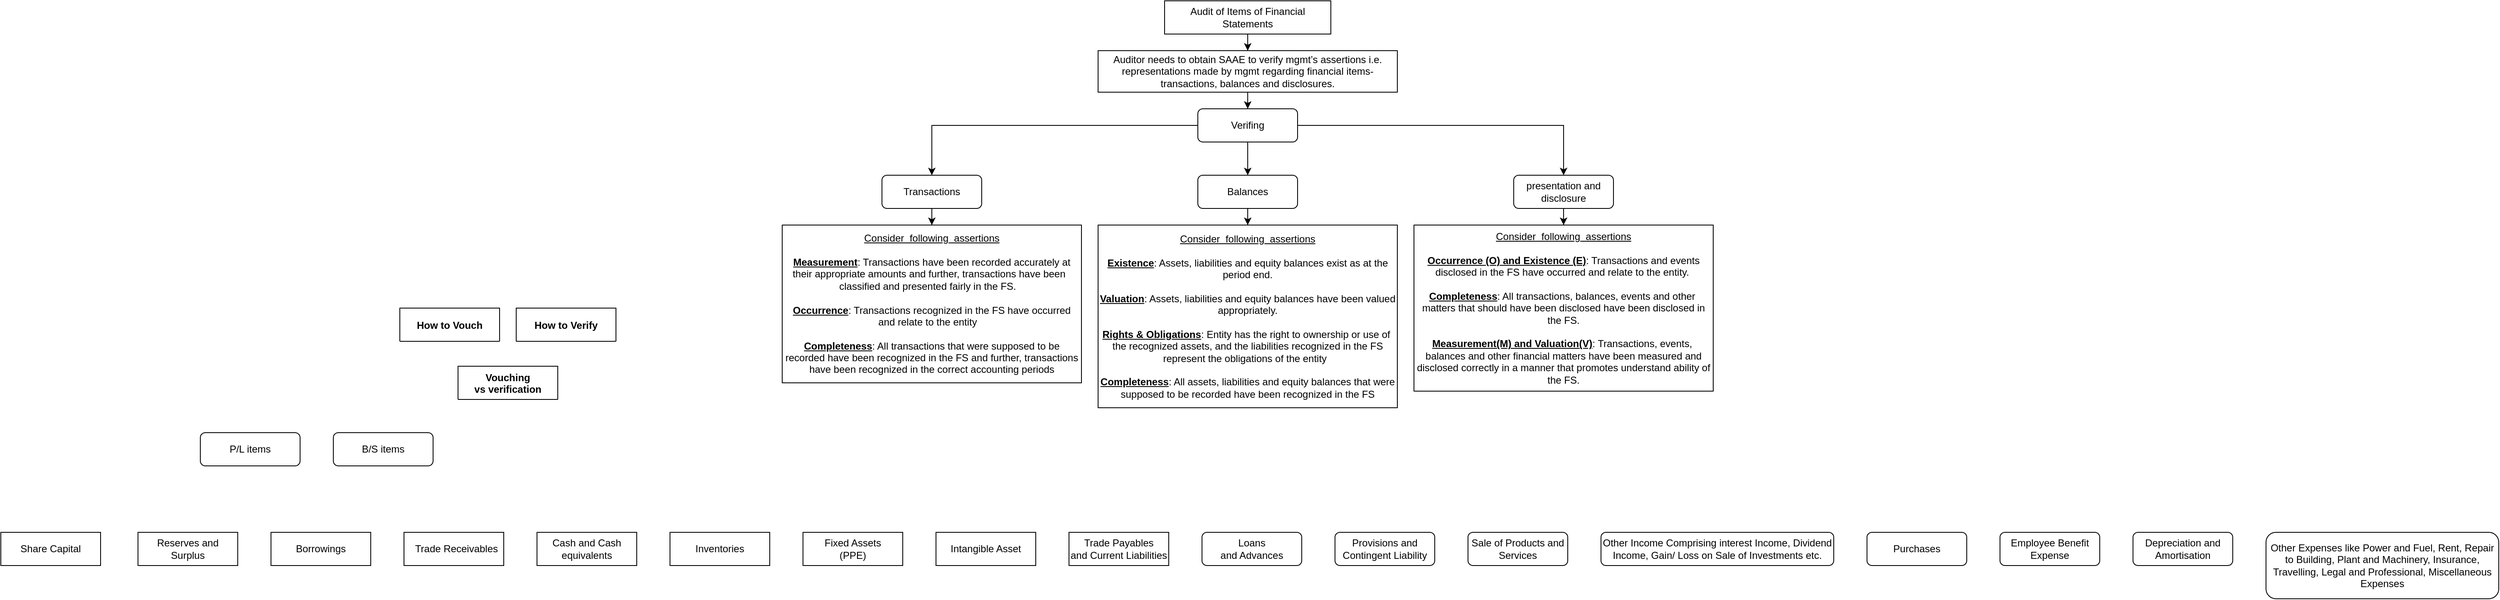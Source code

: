 <mxfile version="15.2.7" type="github">
  <diagram id="Dq3Bf0Ob6L3IU1oHNY2R" name="Page-1">
    <mxGraphModel dx="4218" dy="1254" grid="1" gridSize="10" guides="1" tooltips="1" connect="1" arrows="1" fold="1" page="1" pageScale="1" pageWidth="850" pageHeight="1100" math="0" shadow="0">
      <root>
        <mxCell id="0" />
        <mxCell id="1" parent="0" />
        <mxCell id="JVfyQsDlpFgOe32HRUAi-1" style="edgeStyle=orthogonalEdgeStyle;rounded=0;orthogonalLoop=1;jettySize=auto;html=1;" parent="1" source="JVfyQsDlpFgOe32HRUAi-2" target="JVfyQsDlpFgOe32HRUAi-4" edge="1">
          <mxGeometry relative="1" as="geometry" />
        </mxCell>
        <mxCell id="JVfyQsDlpFgOe32HRUAi-2" value="Audit of Items of Financial Statements" style="rounded=0;whiteSpace=wrap;html=1;" parent="1" vertex="1">
          <mxGeometry x="320" width="200" height="40" as="geometry" />
        </mxCell>
        <mxCell id="JVfyQsDlpFgOe32HRUAi-3" style="edgeStyle=orthogonalEdgeStyle;rounded=0;orthogonalLoop=1;jettySize=auto;html=1;" parent="1" source="JVfyQsDlpFgOe32HRUAi-4" target="JVfyQsDlpFgOe32HRUAi-11" edge="1">
          <mxGeometry relative="1" as="geometry" />
        </mxCell>
        <mxCell id="JVfyQsDlpFgOe32HRUAi-4" value="Auditor needs to obtain SAAE to verify mgmt’s assertions i.e. representations made by mgmt regarding financial items- transactions, balances and disclosures. " style="rounded=0;whiteSpace=wrap;html=1;" parent="1" vertex="1">
          <mxGeometry x="240" y="60" width="360" height="50" as="geometry" />
        </mxCell>
        <mxCell id="JVfyQsDlpFgOe32HRUAi-5" style="edgeStyle=orthogonalEdgeStyle;rounded=0;orthogonalLoop=1;jettySize=auto;html=1;" parent="1" source="JVfyQsDlpFgOe32HRUAi-6" target="JVfyQsDlpFgOe32HRUAi-7" edge="1">
          <mxGeometry relative="1" as="geometry" />
        </mxCell>
        <mxCell id="JVfyQsDlpFgOe32HRUAi-6" value="Transactions" style="rounded=1;whiteSpace=wrap;html=1;" parent="1" vertex="1">
          <mxGeometry x="-20" y="210" width="120" height="40" as="geometry" />
        </mxCell>
        <mxCell id="JVfyQsDlpFgOe32HRUAi-7" value="&lt;div&gt;&lt;u&gt;Consider&amp;nbsp; following&amp;nbsp; assertions&lt;/u&gt;&lt;br&gt;&lt;/div&gt;&lt;div&gt;&lt;br&gt;&lt;/div&gt;&lt;div&gt;&lt;u&gt;&lt;b&gt;Measurement&lt;/b&gt;&lt;/u&gt;: Transactions have been recorded accurately at their appropriate amounts and further, transactions have been&amp;nbsp;&amp;nbsp; classified and presented fairly in the FS. &amp;nbsp;&amp;nbsp; &lt;br&gt;&lt;/div&gt;&lt;div&gt;&lt;br&gt;&lt;/div&gt;&lt;div&gt;&lt;u&gt;&lt;b&gt;Occurrence&lt;/b&gt;&lt;/u&gt;: Transactions recognized in the FS have occurred &lt;br&gt;&lt;/div&gt;&lt;div&gt;and relate to the entity &amp;nbsp;&amp;nbsp; &lt;br&gt;&lt;/div&gt;&lt;div&gt;&lt;br&gt;&lt;/div&gt;&lt;div&gt;&lt;u&gt;&lt;b&gt;Completeness&lt;/b&gt;&lt;/u&gt;: All transactions that were supposed to be &lt;br&gt;&lt;/div&gt;&lt;div&gt;recorded have been recognized in the FS and further, transactions have been recognized in the correct accounting periods&lt;/div&gt;" style="rounded=0;whiteSpace=wrap;html=1;" parent="1" vertex="1">
          <mxGeometry x="-140" y="270" width="360" height="190" as="geometry" />
        </mxCell>
        <mxCell id="JVfyQsDlpFgOe32HRUAi-8" style="edgeStyle=orthogonalEdgeStyle;rounded=0;orthogonalLoop=1;jettySize=auto;html=1;" parent="1" source="JVfyQsDlpFgOe32HRUAi-11" target="JVfyQsDlpFgOe32HRUAi-15" edge="1">
          <mxGeometry relative="1" as="geometry" />
        </mxCell>
        <mxCell id="JVfyQsDlpFgOe32HRUAi-9" style="edgeStyle=orthogonalEdgeStyle;rounded=0;orthogonalLoop=1;jettySize=auto;html=1;" parent="1" source="JVfyQsDlpFgOe32HRUAi-11" target="JVfyQsDlpFgOe32HRUAi-13" edge="1">
          <mxGeometry relative="1" as="geometry" />
        </mxCell>
        <mxCell id="JVfyQsDlpFgOe32HRUAi-10" style="edgeStyle=orthogonalEdgeStyle;rounded=0;orthogonalLoop=1;jettySize=auto;html=1;" parent="1" source="JVfyQsDlpFgOe32HRUAi-11" target="JVfyQsDlpFgOe32HRUAi-6" edge="1">
          <mxGeometry relative="1" as="geometry" />
        </mxCell>
        <mxCell id="JVfyQsDlpFgOe32HRUAi-11" value="Verifing" style="rounded=1;whiteSpace=wrap;html=1;" parent="1" vertex="1">
          <mxGeometry x="360" y="130" width="120" height="40" as="geometry" />
        </mxCell>
        <mxCell id="JVfyQsDlpFgOe32HRUAi-12" style="edgeStyle=orthogonalEdgeStyle;rounded=0;orthogonalLoop=1;jettySize=auto;html=1;" parent="1" source="JVfyQsDlpFgOe32HRUAi-13" target="JVfyQsDlpFgOe32HRUAi-17" edge="1">
          <mxGeometry relative="1" as="geometry" />
        </mxCell>
        <mxCell id="JVfyQsDlpFgOe32HRUAi-13" value="presentation and disclosure" style="rounded=1;whiteSpace=wrap;html=1;" parent="1" vertex="1">
          <mxGeometry x="740" y="210" width="120" height="40" as="geometry" />
        </mxCell>
        <mxCell id="JVfyQsDlpFgOe32HRUAi-14" style="edgeStyle=orthogonalEdgeStyle;rounded=0;orthogonalLoop=1;jettySize=auto;html=1;" parent="1" source="JVfyQsDlpFgOe32HRUAi-15" target="JVfyQsDlpFgOe32HRUAi-16" edge="1">
          <mxGeometry relative="1" as="geometry" />
        </mxCell>
        <mxCell id="JVfyQsDlpFgOe32HRUAi-15" value="Balances" style="rounded=1;whiteSpace=wrap;html=1;" parent="1" vertex="1">
          <mxGeometry x="360" y="210" width="120" height="40" as="geometry" />
        </mxCell>
        <mxCell id="JVfyQsDlpFgOe32HRUAi-16" value="&lt;div&gt;&lt;u&gt;Consider&amp;nbsp; following&amp;nbsp; assertions&lt;/u&gt;&lt;br&gt;&lt;/div&gt;&lt;div&gt;&lt;br&gt;&lt;/div&gt;&lt;div&gt;&lt;u&gt;&lt;b&gt;Existence&lt;/b&gt;&lt;/u&gt;: Assets, liabilities and equity balances exist as at the period end.&lt;br&gt;&lt;/div&gt;&lt;div&gt;&lt;br&gt;&lt;/div&gt;&lt;div&gt;&lt;u&gt;&lt;b&gt;Valuation&lt;/b&gt;&lt;/u&gt;: Assets, liabilities and equity balances have been valued appropriately.&lt;br&gt;&lt;/div&gt;&lt;div&gt;&lt;br&gt;&lt;/div&gt;&lt;div&gt;&lt;u&gt;&lt;b&gt;Rights &amp;amp; Obligations&lt;/b&gt;&lt;/u&gt;: Entity has the right to ownership or use of&amp;nbsp; the recognized assets, and the liabilities recognized in the FS represent the obligations of the entity&amp;nbsp;&amp;nbsp; &lt;br&gt;&lt;/div&gt;&lt;div&gt;&lt;br&gt;&lt;/div&gt;&lt;div&gt;&lt;u&gt;&lt;b&gt;Completeness&lt;/b&gt;&lt;/u&gt;: All assets, liabilities and equity balances that were supposed to be recorded have been recognized in the FS&lt;br&gt;&lt;/div&gt;" style="rounded=0;whiteSpace=wrap;html=1;" parent="1" vertex="1">
          <mxGeometry x="240" y="270" width="360" height="220" as="geometry" />
        </mxCell>
        <mxCell id="JVfyQsDlpFgOe32HRUAi-17" value="&lt;div&gt;&lt;u&gt;Consider&amp;nbsp; following&amp;nbsp; assertions&lt;/u&gt;&lt;br&gt;&lt;/div&gt;&lt;div&gt;&lt;br&gt;&lt;/div&gt;&lt;div&gt;&lt;u&gt;&lt;b&gt;Occurrence (O) and Existence (E)&lt;/b&gt;&lt;/u&gt;: Transactions and events disclosed in the FS have occurred and relate to the entity.&amp;nbsp; &lt;br&gt;&lt;/div&gt;&lt;div&gt;&lt;br&gt;&lt;/div&gt;&lt;div&gt;&lt;u&gt;&lt;b&gt;Completeness&lt;/b&gt;&lt;/u&gt;: All transactions, balances, events and other&amp;nbsp; matters that should have been disclosed have been disclosed in the FS.&lt;br&gt;&lt;/div&gt;&lt;div&gt;&lt;br&gt;&lt;/div&gt;&lt;div&gt;&lt;u&gt;&lt;b&gt;Measurement(M) and Valuation(V)&lt;/b&gt;&lt;/u&gt;: Transactions, events,&amp;nbsp; balances and other financial matters have been measured and disclosed correctly in a manner that promotes understand ability of the FS.&lt;br&gt;&lt;/div&gt;" style="rounded=0;whiteSpace=wrap;html=1;" parent="1" vertex="1">
          <mxGeometry x="620" y="270" width="360" height="200" as="geometry" />
        </mxCell>
        <mxCell id="HmFCgczZDOIW98-LxWr3-2" style="edgeStyle=orthogonalEdgeStyle;rounded=0;orthogonalLoop=1;jettySize=auto;html=1;" parent="1" source="JVfyQsDlpFgOe32HRUAi-18" target="HmFCgczZDOIW98-LxWr3-1" edge="1" visible="0">
          <mxGeometry relative="1" as="geometry" />
        </mxCell>
        <mxCell id="JVfyQsDlpFgOe32HRUAi-18" value="Share Capital" style="whiteSpace=wrap;html=1;align=center;treeFolding=1;treeMoving=1;newEdgeStyle={&quot;edgeStyle&quot;:&quot;elbowEdgeStyle&quot;,&quot;startArrow&quot;:&quot;none&quot;,&quot;endArrow&quot;:&quot;none&quot;};fillColor=#ffffff;fontFamily=Helvetica;fontSize=12;fontColor=#000000;strokeColor=#000000;" parent="1" vertex="1" collapsed="1">
          <mxGeometry x="-1080" y="640" width="120" height="40" as="geometry" />
        </mxCell>
        <mxCell id="HmFCgczZDOIW98-LxWr3-4" style="edgeStyle=orthogonalEdgeStyle;rounded=0;orthogonalLoop=1;jettySize=auto;html=1;" parent="1" source="JVfyQsDlpFgOe32HRUAi-19" target="HmFCgczZDOIW98-LxWr3-3" edge="1" visible="0">
          <mxGeometry relative="1" as="geometry" />
        </mxCell>
        <mxCell id="JVfyQsDlpFgOe32HRUAi-19" value="&lt;div&gt;Reserves and &lt;br&gt;&lt;/div&gt;&lt;div&gt;Surplus &lt;/div&gt;" style="whiteSpace=wrap;html=1;align=center;treeFolding=1;treeMoving=1;newEdgeStyle={&quot;edgeStyle&quot;:&quot;elbowEdgeStyle&quot;,&quot;startArrow&quot;:&quot;none&quot;,&quot;endArrow&quot;:&quot;none&quot;};fillColor=#ffffff;fontFamily=Helvetica;fontSize=12;fontColor=#000000;strokeColor=#000000;" parent="1" vertex="1" collapsed="1">
          <mxGeometry x="-915" y="640" width="120" height="40" as="geometry" />
        </mxCell>
        <mxCell id="HmFCgczZDOIW98-LxWr3-6" style="edgeStyle=orthogonalEdgeStyle;rounded=0;orthogonalLoop=1;jettySize=auto;html=1;" parent="1" source="JVfyQsDlpFgOe32HRUAi-20" target="HmFCgczZDOIW98-LxWr3-5" edge="1" visible="0">
          <mxGeometry relative="1" as="geometry" />
        </mxCell>
        <mxCell id="JVfyQsDlpFgOe32HRUAi-20" value="Borrowings" style="whiteSpace=wrap;html=1;align=center;treeFolding=1;treeMoving=1;newEdgeStyle={&quot;edgeStyle&quot;:&quot;elbowEdgeStyle&quot;,&quot;startArrow&quot;:&quot;none&quot;,&quot;endArrow&quot;:&quot;none&quot;};fillColor=#ffffff;fontFamily=Helvetica;fontSize=12;fontColor=#000000;strokeColor=#000000;" parent="1" vertex="1" collapsed="1">
          <mxGeometry x="-755" y="640" width="120" height="40" as="geometry" />
        </mxCell>
        <mxCell id="UfjtboCrBmcmnvGXadqM-1" style="edgeStyle=orthogonalEdgeStyle;rounded=0;orthogonalLoop=1;jettySize=auto;html=1;" edge="1" parent="1" source="JVfyQsDlpFgOe32HRUAi-21" target="HmFCgczZDOIW98-LxWr3-7" visible="0">
          <mxGeometry relative="1" as="geometry" />
        </mxCell>
        <mxCell id="JVfyQsDlpFgOe32HRUAi-21" value="&amp;nbsp; Trade Receivables" style="whiteSpace=wrap;html=1;align=center;treeFolding=1;treeMoving=1;newEdgeStyle={&quot;edgeStyle&quot;:&quot;elbowEdgeStyle&quot;,&quot;startArrow&quot;:&quot;none&quot;,&quot;endArrow&quot;:&quot;none&quot;};fillColor=#ffffff;fontFamily=Helvetica;fontSize=12;fontColor=#000000;strokeColor=#000000;" parent="1" vertex="1" collapsed="1">
          <mxGeometry x="-595" y="640" width="120" height="40" as="geometry" />
        </mxCell>
        <mxCell id="UfjtboCrBmcmnvGXadqM-3" style="edgeStyle=orthogonalEdgeStyle;rounded=0;orthogonalLoop=1;jettySize=auto;html=1;" edge="1" parent="1" source="JVfyQsDlpFgOe32HRUAi-22" target="UfjtboCrBmcmnvGXadqM-2" visible="0">
          <mxGeometry relative="1" as="geometry" />
        </mxCell>
        <mxCell id="JVfyQsDlpFgOe32HRUAi-22" value="Cash and Cash equivalents" style="whiteSpace=wrap;html=1;align=center;treeFolding=1;treeMoving=1;newEdgeStyle={&quot;edgeStyle&quot;:&quot;elbowEdgeStyle&quot;,&quot;startArrow&quot;:&quot;none&quot;,&quot;endArrow&quot;:&quot;none&quot;};fillColor=#ffffff;fontFamily=Helvetica;fontSize=12;fontColor=#000000;strokeColor=#000000;" parent="1" vertex="1" collapsed="1">
          <mxGeometry x="-435" y="640" width="120" height="40" as="geometry" />
        </mxCell>
        <mxCell id="UfjtboCrBmcmnvGXadqM-5" style="edgeStyle=orthogonalEdgeStyle;rounded=0;orthogonalLoop=1;jettySize=auto;html=1;" edge="1" parent="1" source="JVfyQsDlpFgOe32HRUAi-23" target="UfjtboCrBmcmnvGXadqM-4" visible="0">
          <mxGeometry relative="1" as="geometry" />
        </mxCell>
        <mxCell id="JVfyQsDlpFgOe32HRUAi-23" value="Inventories" style="whiteSpace=wrap;html=1;align=center;treeFolding=1;treeMoving=1;newEdgeStyle={&quot;edgeStyle&quot;:&quot;elbowEdgeStyle&quot;,&quot;startArrow&quot;:&quot;none&quot;,&quot;endArrow&quot;:&quot;none&quot;};fillColor=#ffffff;fontFamily=Helvetica;fontSize=12;fontColor=#000000;strokeColor=#000000;" parent="1" vertex="1" collapsed="1">
          <mxGeometry x="-275" y="640" width="120" height="40" as="geometry" />
        </mxCell>
        <mxCell id="UfjtboCrBmcmnvGXadqM-7" style="edgeStyle=orthogonalEdgeStyle;rounded=0;orthogonalLoop=1;jettySize=auto;html=1;" edge="1" parent="1" source="JVfyQsDlpFgOe32HRUAi-24" target="UfjtboCrBmcmnvGXadqM-6" visible="0">
          <mxGeometry relative="1" as="geometry" />
        </mxCell>
        <mxCell id="JVfyQsDlpFgOe32HRUAi-24" value="&lt;div&gt;Fixed Assets &lt;br&gt;&lt;/div&gt;&lt;div&gt;(PPE) &lt;/div&gt;" style="whiteSpace=wrap;html=1;align=center;treeFolding=1;treeMoving=1;newEdgeStyle={&quot;edgeStyle&quot;:&quot;elbowEdgeStyle&quot;,&quot;startArrow&quot;:&quot;none&quot;,&quot;endArrow&quot;:&quot;none&quot;};fillColor=#ffffff;fontFamily=Helvetica;fontSize=12;fontColor=#000000;strokeColor=#000000;" parent="1" vertex="1" collapsed="1">
          <mxGeometry x="-115" y="640" width="120" height="40" as="geometry" />
        </mxCell>
        <mxCell id="UfjtboCrBmcmnvGXadqM-9" style="edgeStyle=orthogonalEdgeStyle;rounded=0;orthogonalLoop=1;jettySize=auto;html=1;" edge="1" parent="1" source="JVfyQsDlpFgOe32HRUAi-25" target="UfjtboCrBmcmnvGXadqM-8" visible="0">
          <mxGeometry relative="1" as="geometry" />
        </mxCell>
        <mxCell id="JVfyQsDlpFgOe32HRUAi-25" value="Intangible Asset" style="whiteSpace=wrap;html=1;align=center;treeFolding=1;treeMoving=1;newEdgeStyle={&quot;edgeStyle&quot;:&quot;elbowEdgeStyle&quot;,&quot;startArrow&quot;:&quot;none&quot;,&quot;endArrow&quot;:&quot;none&quot;};fillColor=#ffffff;fontFamily=Helvetica;fontSize=12;fontColor=#000000;strokeColor=#000000;" parent="1" vertex="1" collapsed="1">
          <mxGeometry x="45" y="640" width="120" height="40" as="geometry" />
        </mxCell>
        <mxCell id="UfjtboCrBmcmnvGXadqM-11" style="edgeStyle=orthogonalEdgeStyle;rounded=0;orthogonalLoop=1;jettySize=auto;html=1;entryX=0.5;entryY=0;entryDx=0;entryDy=0;" edge="1" parent="1" source="JVfyQsDlpFgOe32HRUAi-26" target="UfjtboCrBmcmnvGXadqM-10" visible="0">
          <mxGeometry relative="1" as="geometry" />
        </mxCell>
        <mxCell id="JVfyQsDlpFgOe32HRUAi-26" value="&lt;div&gt;Trade Payables &lt;br&gt;&lt;/div&gt;&lt;div&gt;and Current Liabilities&lt;/div&gt;" style="whiteSpace=wrap;html=1;align=center;treeFolding=1;treeMoving=1;newEdgeStyle={&quot;edgeStyle&quot;:&quot;elbowEdgeStyle&quot;,&quot;startArrow&quot;:&quot;none&quot;,&quot;endArrow&quot;:&quot;none&quot;};fillColor=#ffffff;fontFamily=Helvetica;fontSize=12;fontColor=#000000;strokeColor=#000000;" parent="1" vertex="1" collapsed="1">
          <mxGeometry x="205" y="640" width="120" height="40" as="geometry" />
        </mxCell>
        <mxCell id="JVfyQsDlpFgOe32HRUAi-27" value="&lt;div&gt;Loans &lt;br&gt;&lt;/div&gt;&lt;div&gt;and Advances&lt;/div&gt;" style="rounded=1;whiteSpace=wrap;html=1;" parent="1" vertex="1">
          <mxGeometry x="365" y="640" width="120" height="40" as="geometry" />
        </mxCell>
        <mxCell id="JVfyQsDlpFgOe32HRUAi-28" value="Provisions and Contingent Liability" style="rounded=1;whiteSpace=wrap;html=1;" parent="1" vertex="1">
          <mxGeometry x="525" y="640" width="120" height="40" as="geometry" />
        </mxCell>
        <mxCell id="JVfyQsDlpFgOe32HRUAi-29" value="Sale of Products and Services " style="rounded=1;whiteSpace=wrap;html=1;" parent="1" vertex="1">
          <mxGeometry x="685" y="640" width="120" height="40" as="geometry" />
        </mxCell>
        <mxCell id="JVfyQsDlpFgOe32HRUAi-30" value="Other Income Comprising interest Income, Dividend Income, Gain/ Loss on Sale of Investments etc. " style="rounded=1;whiteSpace=wrap;html=1;" parent="1" vertex="1">
          <mxGeometry x="845" y="640" width="280" height="40" as="geometry" />
        </mxCell>
        <mxCell id="JVfyQsDlpFgOe32HRUAi-31" value="Purchases" style="rounded=1;whiteSpace=wrap;html=1;" parent="1" vertex="1">
          <mxGeometry x="1165" y="640" width="120" height="40" as="geometry" />
        </mxCell>
        <mxCell id="JVfyQsDlpFgOe32HRUAi-32" value="Employee Benefit Expense " style="rounded=1;whiteSpace=wrap;html=1;" parent="1" vertex="1">
          <mxGeometry x="1325" y="640" width="120" height="40" as="geometry" />
        </mxCell>
        <mxCell id="JVfyQsDlpFgOe32HRUAi-33" value="Depreciation and Amortisation" style="rounded=1;whiteSpace=wrap;html=1;" parent="1" vertex="1">
          <mxGeometry x="1485" y="640" width="120" height="40" as="geometry" />
        </mxCell>
        <mxCell id="JVfyQsDlpFgOe32HRUAi-34" value="Other Expenses like Power and Fuel, Rent, Repair to Building, Plant and Machinery, Insurance, Travelling, Legal and Professional, Miscellaneous Expenses" style="rounded=1;whiteSpace=wrap;html=1;" parent="1" vertex="1">
          <mxGeometry x="1645" y="640" width="280" height="80" as="geometry" />
        </mxCell>
        <mxCell id="66pDrFZKpN6Ti9aJz2PV-1" value="Vouching &#xa;vs verification" style="swimlane;startSize=40;" parent="1" vertex="1" collapsed="1">
          <mxGeometry x="-530" y="440" width="120" height="40" as="geometry">
            <mxRectangle x="360" y="560" width="360" height="320" as="alternateBounds" />
          </mxGeometry>
        </mxCell>
        <mxCell id="66pDrFZKpN6Ti9aJz2PV-3" value="" style="shape=table;startSize=0;container=1;collapsible=0;childLayout=tableLayout;" parent="66pDrFZKpN6Ti9aJz2PV-1" vertex="1">
          <mxGeometry y="40" width="360" height="310" as="geometry" />
        </mxCell>
        <mxCell id="66pDrFZKpN6Ti9aJz2PV-4" value="" style="shape=partialRectangle;collapsible=0;dropTarget=0;pointerEvents=0;fillColor=none;top=0;left=0;bottom=0;right=0;points=[[0,0.5],[1,0.5]];portConstraint=eastwest;" parent="66pDrFZKpN6Ti9aJz2PV-3" vertex="1">
          <mxGeometry width="360" height="40" as="geometry" />
        </mxCell>
        <mxCell id="66pDrFZKpN6Ti9aJz2PV-5" value="&lt;u&gt;&lt;b&gt;Vouching&lt;/b&gt;&lt;/u&gt;" style="shape=partialRectangle;html=1;whiteSpace=wrap;connectable=0;overflow=hidden;fillColor=none;top=0;left=0;bottom=0;right=0;pointerEvents=1;" parent="66pDrFZKpN6Ti9aJz2PV-4" vertex="1">
          <mxGeometry width="180" height="40" as="geometry" />
        </mxCell>
        <mxCell id="66pDrFZKpN6Ti9aJz2PV-6" value="&lt;u&gt;&lt;b&gt;Verification&lt;/b&gt;&lt;/u&gt;" style="shape=partialRectangle;html=1;whiteSpace=wrap;connectable=0;overflow=hidden;fillColor=none;top=0;left=0;bottom=0;right=0;pointerEvents=1;" parent="66pDrFZKpN6Ti9aJz2PV-4" vertex="1">
          <mxGeometry x="180" width="180" height="40" as="geometry" />
        </mxCell>
        <mxCell id="66pDrFZKpN6Ti9aJz2PV-7" value="" style="shape=partialRectangle;collapsible=0;dropTarget=0;pointerEvents=0;fillColor=none;top=0;left=0;bottom=0;right=0;points=[[0,0.5],[1,0.5]];portConstraint=eastwest;" parent="66pDrFZKpN6Ti9aJz2PV-3" vertex="1">
          <mxGeometry y="40" width="360" height="40" as="geometry" />
        </mxCell>
        <mxCell id="66pDrFZKpN6Ti9aJz2PV-8" value="Vouching is an examination of transactions" style="shape=partialRectangle;html=1;whiteSpace=wrap;connectable=0;overflow=hidden;fillColor=none;top=0;left=0;bottom=0;right=0;pointerEvents=1;" parent="66pDrFZKpN6Ti9aJz2PV-7" vertex="1">
          <mxGeometry width="180" height="40" as="geometry" />
        </mxCell>
        <mxCell id="66pDrFZKpN6Ti9aJz2PV-9" value="Verification is examination of balances" style="shape=partialRectangle;html=1;whiteSpace=wrap;connectable=0;overflow=hidden;fillColor=none;top=0;left=0;bottom=0;right=0;pointerEvents=1;" parent="66pDrFZKpN6Ti9aJz2PV-7" vertex="1">
          <mxGeometry x="180" width="180" height="40" as="geometry" />
        </mxCell>
        <mxCell id="66pDrFZKpN6Ti9aJz2PV-10" value="" style="shape=partialRectangle;collapsible=0;dropTarget=0;pointerEvents=0;fillColor=none;top=0;left=0;bottom=0;right=0;points=[[0,0.5],[1,0.5]];portConstraint=eastwest;" parent="66pDrFZKpN6Ti9aJz2PV-3" vertex="1">
          <mxGeometry y="80" width="360" height="40" as="geometry" />
        </mxCell>
        <mxCell id="66pDrFZKpN6Ti9aJz2PV-11" value="it means checking p/l items i.e income and expenses" style="shape=partialRectangle;html=1;whiteSpace=wrap;connectable=0;overflow=hidden;fillColor=none;top=0;left=0;bottom=0;right=0;pointerEvents=1;" parent="66pDrFZKpN6Ti9aJz2PV-10" vertex="1">
          <mxGeometry width="180" height="40" as="geometry" />
        </mxCell>
        <mxCell id="66pDrFZKpN6Ti9aJz2PV-12" value="means checking b/s items i.e assets and liablities" style="shape=partialRectangle;html=1;whiteSpace=wrap;connectable=0;overflow=hidden;fillColor=none;top=0;left=0;bottom=0;right=0;pointerEvents=1;" parent="66pDrFZKpN6Ti9aJz2PV-10" vertex="1">
          <mxGeometry x="180" width="180" height="40" as="geometry" />
        </mxCell>
        <mxCell id="66pDrFZKpN6Ti9aJz2PV-13" value="" style="shape=partialRectangle;collapsible=0;dropTarget=0;pointerEvents=0;fillColor=none;top=0;left=0;bottom=0;right=0;points=[[0,0.5],[1,0.5]];portConstraint=eastwest;" parent="66pDrFZKpN6Ti9aJz2PV-3" vertex="1">
          <mxGeometry y="120" width="360" height="40" as="geometry" />
        </mxCell>
        <mxCell id="66pDrFZKpN6Ti9aJz2PV-14" value="conducted normally throughout the year" style="shape=partialRectangle;html=1;whiteSpace=wrap;connectable=0;overflow=hidden;fillColor=none;top=0;left=0;bottom=0;right=0;pointerEvents=1;" parent="66pDrFZKpN6Ti9aJz2PV-13" vertex="1">
          <mxGeometry width="180" height="40" as="geometry" />
        </mxCell>
        <mxCell id="66pDrFZKpN6Ti9aJz2PV-15" value="conducted at the end of the year" style="shape=partialRectangle;html=1;whiteSpace=wrap;connectable=0;overflow=hidden;fillColor=none;top=0;left=0;bottom=0;right=0;pointerEvents=1;" parent="66pDrFZKpN6Ti9aJz2PV-13" vertex="1">
          <mxGeometry x="180" width="180" height="40" as="geometry" />
        </mxCell>
        <mxCell id="66pDrFZKpN6Ti9aJz2PV-16" value="" style="shape=partialRectangle;collapsible=0;dropTarget=0;pointerEvents=0;fillColor=none;top=0;left=0;bottom=0;right=0;points=[[0,0.5],[1,0.5]];portConstraint=eastwest;" parent="66pDrFZKpN6Ti9aJz2PV-3" vertex="1">
          <mxGeometry y="160" width="360" height="70" as="geometry" />
        </mxCell>
        <mxCell id="66pDrFZKpN6Ti9aJz2PV-17" value="checking documentary evidence is enough" style="shape=partialRectangle;html=1;whiteSpace=wrap;connectable=0;overflow=hidden;fillColor=none;top=0;left=0;bottom=0;right=0;pointerEvents=1;" parent="66pDrFZKpN6Ti9aJz2PV-16" vertex="1">
          <mxGeometry width="180" height="70" as="geometry" />
        </mxCell>
        <mxCell id="66pDrFZKpN6Ti9aJz2PV-18" value="checking documentary evidence is not enough, physical verification is also required whenever practical / possible" style="shape=partialRectangle;html=1;whiteSpace=wrap;connectable=0;overflow=hidden;fillColor=none;top=0;left=0;bottom=0;right=0;pointerEvents=1;" parent="66pDrFZKpN6Ti9aJz2PV-16" vertex="1">
          <mxGeometry x="180" width="180" height="70" as="geometry" />
        </mxCell>
        <mxCell id="66pDrFZKpN6Ti9aJz2PV-19" value="" style="shape=partialRectangle;collapsible=0;dropTarget=0;pointerEvents=0;fillColor=none;top=0;left=0;bottom=0;right=0;points=[[0,0.5],[1,0.5]];portConstraint=eastwest;" parent="66pDrFZKpN6Ti9aJz2PV-3" vertex="1">
          <mxGeometry y="230" width="360" height="40" as="geometry" />
        </mxCell>
        <mxCell id="66pDrFZKpN6Ti9aJz2PV-20" value="normally conducted by junior staff" style="shape=partialRectangle;html=1;whiteSpace=wrap;connectable=0;overflow=hidden;fillColor=none;top=0;left=0;bottom=0;right=0;pointerEvents=1;" parent="66pDrFZKpN6Ti9aJz2PV-19" vertex="1">
          <mxGeometry width="180" height="40" as="geometry" />
        </mxCell>
        <mxCell id="66pDrFZKpN6Ti9aJz2PV-21" value="normally conducted by senior staff / auditor himself" style="shape=partialRectangle;html=1;whiteSpace=wrap;connectable=0;overflow=hidden;fillColor=none;top=0;left=0;bottom=0;right=0;pointerEvents=1;" parent="66pDrFZKpN6Ti9aJz2PV-19" vertex="1">
          <mxGeometry x="180" width="180" height="40" as="geometry" />
        </mxCell>
        <mxCell id="66pDrFZKpN6Ti9aJz2PV-22" value="" style="shape=partialRectangle;collapsible=0;dropTarget=0;pointerEvents=0;fillColor=none;top=0;left=0;bottom=0;right=0;points=[[0,0.5],[1,0.5]];portConstraint=eastwest;" parent="66pDrFZKpN6Ti9aJz2PV-3" vertex="1">
          <mxGeometry y="270" width="360" height="40" as="geometry" />
        </mxCell>
        <mxCell id="66pDrFZKpN6Ti9aJz2PV-23" value="does not include valuation" style="shape=partialRectangle;html=1;whiteSpace=wrap;connectable=0;overflow=hidden;fillColor=none;top=0;left=0;bottom=0;right=0;pointerEvents=1;" parent="66pDrFZKpN6Ti9aJz2PV-22" vertex="1">
          <mxGeometry width="180" height="40" as="geometry" />
        </mxCell>
        <mxCell id="66pDrFZKpN6Ti9aJz2PV-24" value="includes valuation" style="shape=partialRectangle;html=1;whiteSpace=wrap;connectable=0;overflow=hidden;fillColor=none;top=0;left=0;bottom=0;right=0;pointerEvents=1;" parent="66pDrFZKpN6Ti9aJz2PV-22" vertex="1">
          <mxGeometry x="180" width="180" height="40" as="geometry" />
        </mxCell>
        <mxCell id="66pDrFZKpN6Ti9aJz2PV-25" value="P/L items" style="rounded=1;whiteSpace=wrap;html=1;" parent="1" vertex="1">
          <mxGeometry x="-840" y="520" width="120" height="40" as="geometry" />
        </mxCell>
        <mxCell id="66pDrFZKpN6Ti9aJz2PV-26" value="B/S items" style="rounded=1;whiteSpace=wrap;html=1;" parent="1" vertex="1">
          <mxGeometry x="-680" y="520" width="120" height="40" as="geometry" />
        </mxCell>
        <mxCell id="66pDrFZKpN6Ti9aJz2PV-27" value="How to Vouch" style="swimlane;startSize=40;" parent="1" vertex="1" collapsed="1">
          <mxGeometry x="-600" y="370" width="120" height="40" as="geometry">
            <mxRectangle x="-600" y="370" width="520" height="673" as="alternateBounds" />
          </mxGeometry>
        </mxCell>
        <mxCell id="66pDrFZKpN6Ti9aJz2PV-42" value="" style="shape=image;verticalLabelPosition=bottom;labelBackgroundColor=#ffffff;verticalAlign=top;aspect=fixed;imageAspect=0;image=https://imgur.com/yVzNL9A.png;" parent="66pDrFZKpN6Ti9aJz2PV-27" vertex="1">
          <mxGeometry y="40" width="520" height="357" as="geometry" />
        </mxCell>
        <mxCell id="66pDrFZKpN6Ti9aJz2PV-43" value="" style="shape=image;verticalLabelPosition=bottom;labelBackgroundColor=#ffffff;verticalAlign=top;aspect=fixed;imageAspect=0;image=https://imgur.com/6qHPYXq.png;" parent="66pDrFZKpN6Ti9aJz2PV-27" vertex="1">
          <mxGeometry y="397" width="520" height="276" as="geometry" />
        </mxCell>
        <mxCell id="66pDrFZKpN6Ti9aJz2PV-32" value="How to Verify" style="swimlane;startSize=40;" parent="1" vertex="1" collapsed="1">
          <mxGeometry x="-460" y="370" width="120" height="40" as="geometry">
            <mxRectangle x="-450" y="370" width="517.5" height="670" as="alternateBounds" />
          </mxGeometry>
        </mxCell>
        <mxCell id="66pDrFZKpN6Ti9aJz2PV-40" value="" style="shape=image;verticalLabelPosition=bottom;labelBackgroundColor=#ffffff;verticalAlign=top;aspect=fixed;imageAspect=0;image=https://imgur.com/RVhFhAz.png;" parent="66pDrFZKpN6Ti9aJz2PV-32" vertex="1">
          <mxGeometry x="-5" y="40" width="520" height="376" as="geometry" />
        </mxCell>
        <mxCell id="66pDrFZKpN6Ti9aJz2PV-41" value="" style="shape=image;verticalLabelPosition=bottom;labelBackgroundColor=#ffffff;verticalAlign=top;aspect=fixed;imageAspect=0;image=https://imgur.com/igpQDB1.png;" parent="66pDrFZKpN6Ti9aJz2PV-32" vertex="1">
          <mxGeometry x="-2.5" y="403" width="520" height="267" as="geometry" />
        </mxCell>
        <mxCell id="HmFCgczZDOIW98-LxWr3-1" value="1.1 &lt;u&gt;&lt;b&gt;Existence&lt;/b&gt;&lt;/u&gt;&lt;br&gt;&amp;nbsp;It is the sum stated in the memorandum as the capital of the company with which it is to be registered being the maximum amount which it is&lt;br&gt;authorized to raise by issuing shares, and upon which it pays the stamp&lt;br&gt;&lt;div&gt;duty&lt;/div&gt;&lt;div&gt;&lt;br&gt;&lt;/div&gt;1.2 &lt;u&gt;&lt;b&gt;Valuation&lt;/b&gt;&lt;/u&gt;&lt;br&gt;&amp;nbsp;1. Tally the period- end share capital balance- authorised, issued and paid&lt;br&gt;&lt;div&gt;up, to the previous year audited financial statements&lt;/div&gt;&lt;div&gt;&lt;br&gt;&lt;/div&gt;2. In case there in no change during the year, obtain a written confirmation/&lt;br&gt;representation from the Company Secretary that there were no changes to&lt;br&gt;&lt;div&gt;entity’s capital structure during the year.&lt;/div&gt;&lt;div&gt;&lt;br&gt;&lt;/div&gt;&amp;nbsp;3. In case there is any change, obtain the certified copies of relevant&lt;br&gt;resolutions passed at the meetings of board of directors, shareholders&lt;br&gt;authorizing the increase/ decrease in authorized and paid up share capital&lt;br&gt;&amp;nbsp;Verify whether the paid up capital as at the period- end is within the limits&lt;br&gt;&lt;div&gt;of authorized capital&lt;/div&gt;&lt;div&gt;&lt;br&gt;&lt;/div&gt;1.3 &lt;u&gt;&lt;b&gt;Completeness&lt;/b&gt;&lt;/u&gt;&lt;br&gt;Equity bal that should have been recorded have been shown in the FS&lt;br&gt;&lt;div&gt;&lt;br&gt;&lt;/div&gt;1.4 &lt;u&gt;&lt;b&gt;Presentation and Disclosure&lt;/b&gt;&lt;/u&gt;&lt;br&gt;&amp;nbsp;as per AS/IND AS as applicable" style="rounded=0;whiteSpace=wrap;html=1;" parent="1" vertex="1" visible="0">
          <mxGeometry x="-1220" y="700" width="400" height="380" as="geometry" />
        </mxCell>
        <mxCell id="HmFCgczZDOIW98-LxWr3-3" value="2.1 &lt;u&gt;&lt;b&gt;Existence/Valuation/Completeness&lt;/b&gt;&lt;/u&gt;&lt;br&gt;&amp;nbsp;Tally the opening balance of reserves and surplus to the PY&lt;br&gt;&lt;div&gt;audited FS.&lt;/div&gt;&lt;div&gt;&lt;br&gt;&lt;/div&gt;&amp;nbsp;For addition/ utilisation in current year, in case of:&lt;br&gt;a. Profit and Loss balance- trace the movement as disclosed in Statement&lt;br&gt;of changes in Equity to Surplus/ Deficit as per Income Statement for the&lt;br&gt;year under audit&lt;br&gt;b. For adjustment related to dividend payment and the tax related thereto&lt;br&gt;i.e. dividend distribution tax, verify the resolution passed by the board of&lt;br&gt;directors regarding declaration of dividend&lt;br&gt;&lt;div&gt;d. Utilisation of share premium as per the provisions&lt;br&gt;&lt;/div&gt;&lt;div&gt;&lt;br&gt;&lt;/div&gt;2.2 &lt;u&gt;&lt;b&gt;Presentation and Disclosure&lt;/b&gt;&lt;/u&gt;&lt;br&gt;&amp;nbsp;Ias per AS/IND AS as applicable" style="rounded=0;whiteSpace=wrap;html=1;" parent="1" vertex="1" visible="0">
          <mxGeometry x="-1055" y="700" width="400" height="220" as="geometry" />
        </mxCell>
        <mxCell id="HmFCgczZDOIW98-LxWr3-5" value="&lt;div&gt;3.1 &lt;u&gt;&lt;b&gt;Existence&lt;/b&gt;&lt;/u&gt;&lt;/div&gt;&lt;div&gt;&lt;u&gt;&lt;b&gt;&lt;br&gt;&lt;/b&gt;&lt;/u&gt;&lt;/div&gt;&amp;nbsp;1. Review board minutes for approval of new lending agreements. During&lt;br&gt;&lt;div&gt;review, make sure that any new loan agreements are authorized. &lt;br&gt;&lt;/div&gt;&lt;div&gt;&lt;br&gt;&lt;/div&gt;&lt;div&gt;2. Ensure that significant debt commitments should be approved by the board of directors.&lt;/div&gt;&lt;div&gt;&lt;br&gt;&lt;/div&gt;&lt;div&gt;&amp;nbsp;3. Verify that borrowing limits imposed by agreements are not exceeded&lt;/div&gt;&lt;div&gt;&lt;br&gt;&lt;/div&gt;&amp;nbsp;4. Agree overdrafts and loans recorded to bank confirmation / confirmation to&lt;br&gt;&lt;div&gt;lenders&lt;/div&gt;&lt;div&gt;&lt;br&gt;&lt;/div&gt;5. Agree details of leases and hire purchase creditors recorded to underlying&lt;br&gt;agreement&lt;br&gt;&lt;div&gt;&lt;br&gt;&lt;/div&gt;&lt;div&gt;&lt;br&gt;&lt;/div&gt;&lt;div&gt;&lt;br&gt;&lt;/div&gt;&lt;div&gt;3.2 &lt;u&gt;&lt;b&gt;Valuation&lt;/b&gt;&lt;/u&gt;&lt;/div&gt;&lt;div&gt;&lt;u&gt;&lt;b&gt;&lt;br&gt;&lt;/b&gt;&lt;/u&gt;&lt;/div&gt;1.&amp;nbsp; Determine that the accounting policies and methods of recording debt are&lt;br&gt;&lt;div&gt;appropriate and applied consistently.&lt;/div&gt;&lt;div&gt;&lt;br&gt;&lt;/div&gt;2. Recalculate the interest accrual, and discount or premium on redemption&lt;br&gt;&amp;nbsp;&lt;br&gt;&lt;div&gt;&amp;nbsp;3. Check computation of the amortization of premium or discount.&lt;/div&gt;&lt;div&gt;&lt;br&gt;&lt;/div&gt;&lt;div&gt;&lt;br&gt;&lt;/div&gt;&lt;div&gt;&lt;br&gt;&lt;/div&gt;&lt;div&gt;3.3 &lt;u&gt;&lt;b&gt;Completeness&lt;/b&gt;&lt;/u&gt;&lt;/div&gt;&lt;div&gt;&lt;u&gt;&lt;b&gt;&lt;br&gt;&lt;/b&gt;&lt;/u&gt;&lt;/div&gt;&lt;div&gt;&amp;nbsp;Obtain a schedule of short term and long term borrowing showing beginning&lt;/div&gt;&lt;div&gt; and ending balances and borrowings and repayments during the year,&lt;/div&gt;&lt;div&gt; and perform the following:&lt;/div&gt;a. examination of minutes of the board, and other documents.&lt;br&gt;b. trace the ending balances to the general ledger&lt;br&gt;&lt;div&gt;&lt;br&gt;&lt;/div&gt;&lt;div&gt;&lt;br&gt;&lt;/div&gt;&lt;div&gt;&lt;br&gt;&lt;/div&gt;3.4 &lt;u&gt;&lt;b&gt;Presentation and Disclosure&lt;/b&gt;&lt;/u&gt;&lt;br&gt;&lt;div&gt;&lt;br&gt;&lt;/div&gt;&lt;div&gt;1. as per AS/IND AS as applicable&lt;/div&gt;&lt;div&gt;&lt;br&gt;&lt;/div&gt;&lt;div&gt;&amp;nbsp;2. Examine the due dates on loans for proper classification between long term and current.&lt;/div&gt;&lt;div&gt;&lt;br&gt;&lt;/div&gt;3. Verify whether liabilities to bank towards bills discounted, bills negotiated,&lt;br&gt;cheques discounted, etc. are correctly reflected and disclosed in the&lt;br&gt;&lt;div&gt;accounts &lt;br&gt;&lt;/div&gt;&lt;div&gt;&lt;br&gt;&lt;/div&gt;&lt;div&gt;&lt;br&gt;&lt;/div&gt;&lt;div&gt;&lt;br&gt;&lt;/div&gt;&lt;div&gt;3.5 &lt;u&gt;&lt;b&gt;Other Aspects&lt;/b&gt;&lt;/u&gt;:&lt;/div&gt;&lt;div&gt;&lt;br&gt;&lt;/div&gt;&lt;div&gt;&amp;nbsp;1. Verify that the company has not contravened the restrictions laid down&lt;/div&gt;&lt;div&gt;&lt;br&gt;&lt;/div&gt;&lt;div&gt;2. Check compliance&#39;s of Income tax, and cos act done properly&lt;br&gt;&lt;/div&gt;" style="rounded=0;whiteSpace=wrap;html=1;" parent="1" vertex="1" visible="0">
          <mxGeometry x="-927.5" y="700" width="465" height="860" as="geometry" />
        </mxCell>
        <mxCell id="HmFCgczZDOIW98-LxWr3-7" value="4.1 &lt;u&gt;&lt;b&gt;Existence&lt;/b&gt;&lt;/u&gt;&lt;br&gt;&amp;nbsp;To ensure that trace receivables ledger reconciles to general ledger. Ask&lt;br&gt;for a period-end accounts receivable aging report and trace the grand total&lt;br&gt;to the amount in the accounts receivable account in the general ledger&lt;br&gt;&amp;nbsp;Calculate the receivable report total. Add up the invoices on the accounts&lt;br&gt;receivable aging report to verify that the total traced to the general ledger is&lt;br&gt;correct.&lt;br&gt;&amp;nbsp;Investigate reconciling items. If there are journal entries in the accounts&lt;br&gt;receivable account in the general ledger, review the justification for larger&lt;br&gt;amounts. This implies that these journal entries should be fully&lt;br&gt;documented.&lt;br&gt;&amp;nbsp;See whether realization is recorded invoice wise or not. If not, check that&lt;br&gt;money received from debtors is adjusted chronologically invoice wise and&lt;br&gt;on FIFO basis i.e. previous bill is adjusted first. If realization is made on&lt;br&gt;account, verify if the Company has obtained confirmations from debtors.&lt;br&gt;&amp;nbsp;A significant and important audit activity is to contact customers directly&lt;br&gt;and ask them to confirm the amounts of unpaid accounts receivable as of&lt;br&gt;the end of the reporting period under audit. This should necessarily be&lt;br&gt;done for all significant account balances as at the period- end while certain&lt;br&gt;random customers having smaller outstanding invoices should also be&lt;br&gt;selected.&lt;br&gt;&amp;nbsp;The trade receivables may be requested to confirm the balances either&lt;br&gt;(a) as at the date of the balance sheet, or&lt;br&gt;(b) as at any other selected date which is reasonably close to the date of&lt;br&gt;the balance sheet. The date should be decided by the auditor in&lt;br&gt;consultation with the Company.&lt;br&gt;&amp;nbsp;If there are any related party receivables, review them for collectability, as&lt;br&gt;well as whether they were properly authorized and the value of such&lt;br&gt;&lt;div&gt;transactions were reasonable and at arm’s length.&lt;/div&gt;&lt;div&gt;&lt;br&gt;&lt;/div&gt;&lt;div&gt;&lt;br&gt;&lt;/div&gt;&lt;div&gt;4.2 &lt;u&gt;&lt;b&gt;Valuation&lt;/b&gt;&lt;/u&gt;&lt;br&gt;&amp;nbsp;Assess the allowance for doubtful accounts. Review the process followed&lt;br&gt;by the Company to derive an allowance for doubtful accounts. This will&lt;br&gt;include a consistency comparison with the method used in the last year,&lt;br&gt;and a determination of whether the method is appropriate for the&lt;br&gt;underlying business environment.&lt;br&gt;&amp;nbsp;Obtain the ageing report of accounts receivable (both Dr/Cr balance), split&lt;br&gt;between not currently due, 30 days old, 30-60 days old, 60- 180 days old,&lt;br&gt;180- 365 days old and more than 365 days old (refer screenshot below).&lt;br&gt;Also, obtain the list of debtors under litigation and compare with previous&lt;br&gt;year.&lt;br&gt;&amp;nbsp;Assess bad debt write-offs. Prepare schedule of movements on Bad Debts&lt;br&gt;– Provision Accounts and Debts written off and compare the proportion of&lt;br&gt;bad debt expense to sales for the current year in comparison to prior&lt;br&gt;years, to see if the current expense appears reasonable.&lt;br&gt;&amp;nbsp;Check that write-offs or other reductions in the receivable balances have&lt;br&gt;been approved by an appropriate and authorised member of senior&lt;br&gt;management, for example the fi nancial controller or finance director.&lt;/div&gt;&lt;div&gt;&lt;br&gt;&lt;/div&gt;&lt;div&gt;&lt;br&gt;&lt;/div&gt;&lt;div&gt;&lt;br&gt;&lt;/div&gt;&lt;div&gt;4.3 &lt;u&gt;&lt;b&gt;Completeness&lt;/b&gt;&lt;/u&gt;&lt;/div&gt;&lt;div&gt;&lt;br&gt;&amp;nbsp;1. The auditor needs to satisfy himself of correct and proper cut-offs. Without&lt;br&gt;a correct cutoff, sales could be understated or overstated, &lt;br&gt;&lt;/div&gt;&lt;div&gt;hence, the need to perform the following cutoff tests:&lt;br&gt;a. the goods should have been dispatched and not lying with the&lt;br&gt;Company and included in closing stock;&lt;br&gt;b. All good dispatched prior to the period/ year-end have been invoiced&lt;br&gt;and included in debtors;&lt;br&gt;c. No goods dispatched after the year- end have been invoiced and&lt;br&gt;included in debtors for the period under audit&lt;br&gt;&amp;nbsp;&lt;/div&gt;&lt;div&gt;2. Study the system of giving discounts and check the following:&lt;br&gt;a. Whether the same is being given as per the Company policy/ general&lt;br&gt;industry trends;&lt;br&gt;b. Whether cash discount is given on the basis of date of realization of&lt;br&gt;cheque or on the basis of date of receipt of cheque. verify that the cheque has been&lt;br&gt;realized within a reasonable time.&lt;/div&gt;&lt;div&gt;&lt;br&gt;&lt;/div&gt;&lt;div&gt;&lt;br&gt;&lt;/div&gt;&lt;div&gt;&lt;br&gt;&lt;/div&gt;&lt;div&gt;4.4 &lt;u&gt;&lt;b&gt;Presentation and Disclosure&lt;/b&gt;&lt;/u&gt;&lt;/div&gt;&lt;div&gt;&lt;br&gt;&lt;/div&gt;&lt;div&gt;as per AS/IND AS as applicable&lt;/div&gt;&lt;div&gt;&lt;br&gt;&lt;/div&gt;&lt;div&gt;&amp;nbsp;Verify that the split between more than 6 months and less than 6 months&lt;br&gt;has been done from the due date instead of sales invoice date&lt;br&gt;&lt;/div&gt;" style="rounded=0;whiteSpace=wrap;html=1;" parent="1" vertex="1" visible="0">
          <mxGeometry x="-767.5" y="700" width="465" height="1170" as="geometry" />
        </mxCell>
        <mxCell id="UfjtboCrBmcmnvGXadqM-2" value="&lt;div&gt;&lt;u&gt;&lt;b&gt;Existence/Completeness/Valuation&lt;/b&gt;&lt;/u&gt;: &lt;br&gt;&lt;/div&gt;&lt;div&gt;&lt;br&gt;&lt;/div&gt;&lt;div&gt;1. the cash should be checked not only on the last day of the&lt;/div&gt;&lt;div&gt;year, but also checked again sometime after the close of the year without&lt;br&gt;giving notice of the auditor’s visit either to the client or to his staff&lt;/div&gt;&lt;div&gt;&lt;br&gt;&lt;/div&gt;&lt;div&gt;2. If there are more than one cash balances, e.g., when there is a cashier, a&lt;br&gt;petty cashier, a branch cashier and, in addition, there are imprest balances&lt;br&gt;with employees, all of them should be checked simultaneously, as far as&lt;br&gt;practicable so that the shortage in one balance is not made good by&lt;br&gt;transfer of amount from the other.&lt;/div&gt;&lt;div&gt;&lt;br&gt;&lt;/div&gt;&lt;div&gt;&amp;nbsp;3. It is desirable for the cashier to be present while cash is being counted and&lt;br&gt;he should be made to sign the statement prepared containing details of the&lt;br&gt;cash balance counted.&lt;/div&gt;&lt;div&gt;&lt;br&gt;&lt;/div&gt;&lt;div&gt;4. If unable to check the cash balance on the date of the&lt;br&gt;Balance Sheet, he should arrange with his client for all the cash balance to&lt;br&gt;be banked and where this cannot conveniently be done on the evening of&lt;br&gt;the close of the financial year, it should be deposited the following morning.&lt;/div&gt;&lt;div&gt;&lt;br&gt;&lt;/div&gt;&lt;div&gt;6. If there is any rough Cash Book or details of daily balance are separately&lt;br&gt;kept, the auditor should test entries from the rough Cash Book with those&lt;br&gt;in the Cash Book to prove that entries in the Cash Book are correct.&lt;/div&gt;&lt;div&gt;&lt;br&gt;&lt;/div&gt;&lt;div&gt;7. The auditor should also perform a cash sensitivity analysis by compiling a&lt;br&gt;summary of total cash receipts and payments each month and analyse the&lt;br&gt;trends to see if there have been variations in any specific month and&lt;br&gt;request explanations from the management&lt;/div&gt;&lt;div&gt;&lt;br&gt;&lt;/div&gt;&lt;div&gt;&lt;u&gt;&lt;b&gt;Presentation and Disclosure&lt;/b&gt;&lt;/u&gt;&lt;br&gt;as per AS/IND AS as applicable&lt;br&gt;&lt;/div&gt;" style="rounded=0;whiteSpace=wrap;html=1;" vertex="1" visible="0" parent="1">
          <mxGeometry x="-593.75" y="700" width="437.5" height="480" as="geometry" />
        </mxCell>
        <mxCell id="UfjtboCrBmcmnvGXadqM-4" value="&lt;u&gt;&lt;b&gt;Existence&lt;/b&gt;&lt;/u&gt;&lt;br&gt;&lt;div&gt;&amp;nbsp;1. Review client’s plan for performing inventory count. &lt;br&gt;&lt;/div&gt;&lt;div&gt;&lt;br&gt;&lt;/div&gt;&lt;div&gt;&amp;nbsp;2. Ensure that consigned goods have been segregated&lt;/div&gt;&lt;div&gt;&lt;br&gt;&lt;/div&gt;&amp;nbsp;3. Evidence of appropriate supervision for those performing count should be&lt;br&gt;&lt;div&gt;examined.&lt;/div&gt;&lt;div&gt;&lt;br&gt;&lt;/div&gt;&amp;nbsp;Observe inventory being counted and personally perform test counts to&lt;br&gt;verify counts. Test counts by auditor should include:&lt;br&gt;&lt;div&gt;{FURTHER CONSIDER SA 501}&lt;/div&gt;&lt;div&gt;&lt;br&gt;&lt;/div&gt;&lt;div&gt;&lt;br&gt;&lt;/div&gt;&lt;div&gt;&lt;br&gt;&lt;/div&gt;&lt;u&gt;&lt;b&gt;Valuation&lt;/b&gt;&lt;/u&gt;&lt;br&gt;&lt;br&gt;&lt;div&gt;1. Ascertain what elements of cost are included e.g. carriage in, duties etc&lt;br&gt;&amp;nbsp;If standard costs are used, en-quire into basis of standards, how these are&lt;br&gt;compared with actual costs and how variances are analyzed and&lt;br&gt;accounted for/ treated in accounting records.&lt;/div&gt;&lt;div&gt;&lt;br&gt;&lt;/div&gt;&lt;div&gt;2. Follow up valuation of all damaged or obsolete inventories&lt;br&gt;&lt;/div&gt;&lt;div&gt;&lt;br&gt;&lt;/div&gt;&lt;div&gt;&amp;nbsp;3. Ascertain how the various stages of production/ value add are measured&lt;br&gt;and in case estimates are made, understand the basis for such estimates.&lt;/div&gt;&lt;div&gt;&lt;br&gt;&lt;/div&gt;&lt;div&gt;&amp;nbsp;4. Ascertain what elements of cost are included. If overheads are included,&lt;br&gt;ascertain the basis on which they are included and compare such basis&lt;br&gt;with the available costing and financial data/ information maintained by the&lt;br&gt;entity.&lt;/div&gt;&lt;div&gt;&lt;br&gt;&lt;/div&gt;&lt;div&gt;5. Ensure that material costs exclude any abnormal wastage factors&lt;/div&gt;&lt;div&gt;&lt;br&gt;&lt;/div&gt;&lt;div&gt;&lt;br&gt;&lt;/div&gt;&lt;div&gt;&lt;br&gt;&lt;/div&gt;&lt;div&gt;&lt;u&gt;&lt;b&gt;Rights and Obligation&lt;/b&gt;&lt;/u&gt;&lt;/div&gt;&lt;div&gt;&lt;br&gt;1. Evaluate the consigned goods.&amp;nbsp;&lt;/div&gt;&lt;div&gt;&lt;br&gt;2. Determine existence of collateral agreements&lt;br&gt;&lt;/div&gt;&lt;div&gt;&lt;br&gt;&lt;/div&gt;&lt;div&gt;3. Obtaining declaration from the third party confirming that the&lt;br&gt;items of inventory belong to the entity and are being held by such third&lt;br&gt;party on behalf of the entity&lt;br&gt;&lt;/div&gt;&lt;div&gt;&lt;br&gt;&lt;/div&gt;&lt;div&gt;&lt;br&gt;&lt;/div&gt;&lt;div&gt;&lt;br&gt;&lt;/div&gt;&lt;div&gt;&lt;u&gt;&lt;b&gt;Completeness&lt;/b&gt;&lt;/u&gt;&lt;/div&gt;&lt;div&gt;&lt;u&gt;&lt;b&gt;&lt;/b&gt;&lt;/u&gt;&lt;br&gt;1. Perform purchase and sales cut-off tests. &lt;br&gt;&lt;/div&gt;&lt;div&gt;&lt;br&gt;&lt;/div&gt;&lt;div&gt;2. Trace shipping documents to accounting records immediately&lt;/div&gt;&lt;div&gt; before and after year-end.&lt;/div&gt;&lt;div&gt;&lt;br&gt;&lt;/div&gt;&lt;div&gt;&amp;nbsp;3. Reconcile physical inventory amounts with perpetual records.&lt;/div&gt;&lt;div&gt;&lt;br&gt;&lt;/div&gt;&lt;div&gt;&lt;br&gt;&lt;/div&gt;&lt;div&gt;&lt;br&gt;&lt;/div&gt;&lt;div&gt;&lt;u&gt;&lt;b&gt;Presentation and Disclosure&lt;/b&gt;&lt;/u&gt;&lt;/div&gt;&lt;div&gt;&lt;u&gt;&lt;b&gt;&lt;/b&gt;&lt;/u&gt;&lt;br&gt;as per AS/IND AS as applicable&lt;br&gt;&lt;/div&gt;" style="rounded=0;whiteSpace=wrap;html=1;" vertex="1" visible="0" parent="1">
          <mxGeometry x="-433.75" y="700" width="437.5" height="890" as="geometry" />
        </mxCell>
        <mxCell id="UfjtboCrBmcmnvGXadqM-6" value="&lt;div&gt;&lt;u&gt;&lt;b&gt;Existence&lt;/b&gt;&lt;/u&gt;&lt;/div&gt;&lt;div&gt;&lt;u&gt;&lt;b&gt;&lt;br&gt;&lt;/b&gt;&lt;/u&gt;&lt;/div&gt;&lt;div&gt;1. Review client’s plan for performing physical verification of PPE &lt;/div&gt;&lt;br&gt;&lt;div&gt;2. Assess if all items of PPE are properly tagged and carry identification&lt;br&gt;marks/ numbers and physical verification work papers do capture the asset&lt;br&gt;identification numbers for assets physically verified&lt;/div&gt;&lt;div&gt;&lt;br&gt;&lt;/div&gt;&lt;div&gt;3. Verify the discrepancies noted, based on physical verification undertaken&lt;br&gt;and the manner in which such discrepancies have been dealt with in the&lt;br&gt;entity’s books and financial statements&lt;/div&gt;&lt;div&gt;&lt;br&gt;&lt;/div&gt;&lt;div&gt;&lt;br&gt;&lt;/div&gt;&lt;div&gt;&lt;br&gt;&lt;/div&gt;&lt;div&gt;&lt;u&gt;&lt;b&gt;Valuation&lt;/b&gt;&lt;/u&gt;&lt;/div&gt;&lt;div&gt;&lt;br&gt;1. Verify that the entity has charged depreciation on all items of &lt;br&gt;&lt;/div&gt;&lt;div&gt;PPE(except land)&lt;/div&gt;&lt;div&gt;&lt;br&gt;&lt;/div&gt;&lt;div&gt;2. Verify that the depreciation method used reflects the pattern in which the&lt;br&gt;asset’s future economic benefits are expected to be consumed by the&lt;br&gt;entity&lt;/div&gt;&lt;div&gt;&lt;br&gt;&lt;/div&gt;&lt;div&gt;3. verify if the management has undertaken an&lt;br&gt;impairment assessment to determine whether an item of property, plant&lt;br&gt;and equipment is impaired.&lt;/div&gt;&lt;div&gt;&lt;br&gt;&lt;/div&gt;&lt;div&gt;&lt;br&gt;&lt;/div&gt;&lt;div&gt;&lt;br&gt;&lt;/div&gt;&lt;div&gt;&lt;u&gt;&lt;b&gt;Rights and Obligation&lt;/b&gt;&lt;/u&gt;&lt;/div&gt;&lt;div&gt;&lt;u&gt;&lt;b&gt;&lt;/b&gt;&lt;/u&gt;&lt;br&gt;1. verify that all PPE purchase&lt;br&gt;invoices are in the name of the entity that entitles legal &lt;br&gt;&lt;/div&gt;&lt;div&gt;title of ownership to the respective entity.&lt;/div&gt;&lt;div&gt;&lt;br&gt;&lt;/div&gt;&lt;div&gt;&amp;nbsp;2. For all additions to land, building obtain&lt;br&gt;copies of conveyance deed/ sale deed to establish whether the entity is&lt;br&gt;mentioned to be the legal and valid owner.&lt;/div&gt;&lt;div&gt;&lt;br&gt;&lt;/div&gt;&lt;div&gt;3. verify the register of charges, available with the entity to &lt;br&gt;&lt;/div&gt;&lt;div&gt;assess the PPE that has been given as security to any third parties&lt;/div&gt;&lt;div&gt;&lt;br&gt;&lt;/div&gt;&lt;div&gt;&lt;br&gt;&lt;/div&gt;&lt;div&gt;&lt;br&gt;&lt;/div&gt;&lt;div&gt;&lt;u&gt;&lt;b&gt;Completeness&lt;/b&gt;&lt;/u&gt;&lt;/div&gt;&lt;div&gt;&lt;u&gt;&lt;b&gt;&lt;/b&gt;&lt;/u&gt;&lt;br&gt;1. Verify the movement in the PPE schedule compiled by the management i.e. Opening + Additions - Deletions= Closing and tally the closing balance to the entity’s books of account.&lt;/div&gt;&lt;div&gt;&lt;br&gt;&lt;/div&gt;&lt;div&gt;2. Check the arithmetical accuracy of the movement in PPE schedule; tally&lt;br&gt;the opening balances to the previous year audited financial statements.&lt;/div&gt;&lt;div&gt;&lt;br&gt;&lt;/div&gt;&lt;div&gt;&lt;br&gt;&lt;/div&gt;&lt;div&gt;&lt;br&gt;&lt;/div&gt;&lt;div&gt;&lt;u&gt;&lt;b&gt;Presentation and Disclosure&lt;/b&gt;&lt;/u&gt;&lt;br&gt;as per AS/IND AS as applicable&lt;br&gt;&lt;/div&gt;" style="rounded=0;whiteSpace=wrap;html=1;" vertex="1" visible="0" parent="1">
          <mxGeometry x="-273.75" y="700" width="437.5" height="840" as="geometry" />
        </mxCell>
        <mxCell id="UfjtboCrBmcmnvGXadqM-8" value="&lt;div&gt;&lt;u&gt;&lt;b&gt;Existence&lt;/b&gt;&lt;/u&gt;&lt;/div&gt;&lt;div&gt;&lt;br&gt;&lt;/div&gt;&amp;nbsp;verify whether such intangible asset is in active use in the&lt;br&gt;production or supply of goods or services, for rental to others, or for&lt;br&gt;&lt;div&gt;administrative purposes.&lt;/div&gt;&lt;div&gt;&lt;br&gt;&lt;/div&gt;&lt;div&gt;&amp;nbsp;In case any intangible asset is not in active use, amortization charge&lt;/div&gt;&lt;div&gt; should have ceased to be charged beyond the date of deletion.&lt;/div&gt;&lt;div&gt;&lt;br&gt;&lt;/div&gt;&lt;div&gt;&lt;br&gt;&lt;/div&gt;&lt;div&gt;&lt;u&gt;&lt;b&gt;&lt;br&gt;&lt;/b&gt;&lt;/u&gt;&lt;/div&gt;&lt;div&gt;&lt;u&gt;&lt;b&gt;Valuation&lt;/b&gt;&lt;/u&gt;&lt;/div&gt;&lt;div&gt;&lt;br&gt;&lt;/div&gt;&amp;nbsp;Verify the movement in the Intangible assets schedule compiled by the&lt;br&gt;management i.e. Opening + Additions - Deletions= Closing and tally the&lt;br&gt;&lt;div&gt;closing balance to the entity’s books of account.&lt;/div&gt;&lt;div&gt;&lt;br&gt;&lt;/div&gt;&amp;nbsp;Check the arithmetical accuracy of the movement in intangible asset&lt;br&gt;schedule&lt;div&gt;&lt;br&gt;&lt;/div&gt;&amp;nbsp;For all material additions, verify if such expenditure meets the criterion for&lt;br&gt;&lt;div&gt;recognition of an intangible asset.&lt;/div&gt;&lt;div&gt;&lt;br&gt;&lt;/div&gt;&lt;div&gt;verify if amortization is charged to the accounts&lt;/div&gt;&lt;div&gt;&lt;br&gt;&lt;/div&gt;&amp;nbsp;Verify that the amortization method used reflects the pattern in which the&lt;br&gt;asset’s future economic benefits are expected to be consumed by the&lt;br&gt;&lt;div&gt;entity&lt;/div&gt;&lt;div&gt;&lt;br&gt;&lt;/div&gt;&lt;div&gt;&lt;br&gt;&lt;/div&gt;&lt;div&gt;&lt;br&gt;&lt;/div&gt;&lt;div&gt;&lt;u&gt;&lt;b&gt;Rights and Obligation&lt;/b&gt;&lt;/u&gt;&lt;/div&gt;&lt;div&gt;&lt;br&gt;&lt;/div&gt;an intangible asset shall be recognized if, and only if:&lt;br&gt;a. the said asset is identifiable;&lt;br&gt;b. the entity controls the asset&lt;br&gt;c. it is probable that future economic benefits associated with the asset will&lt;br&gt;flow to the entity;&lt;br&gt;d. the cost of the item can be measured reliably.&lt;br&gt;&lt;br&gt;&lt;div&gt;&lt;u&gt;&lt;b&gt;Presentation and Disclosure&lt;/b&gt;&lt;/u&gt;&lt;/div&gt;&lt;div&gt;as per AS/IND AS as applicable&lt;/div&gt;" style="rounded=0;whiteSpace=wrap;html=1;" vertex="1" visible="0" parent="1">
          <mxGeometry x="-101.87" y="700" width="413.75" height="620" as="geometry" />
        </mxCell>
        <mxCell id="UfjtboCrBmcmnvGXadqM-10" value="&lt;div&gt;&lt;u&gt;&lt;b&gt;Existence&lt;/b&gt;&lt;/u&gt;&lt;/div&gt;&lt;div&gt;&lt;br&gt;&lt;/div&gt;1. Check whether there are controls in place to ensure that the same&lt;br&gt;&lt;div&gt;purchase/ expense invoice cannot be recorded more than once&lt;/div&gt;&lt;br&gt;2. ensure that trade payable ledger reconciles to general ledger&lt;div&gt;&lt;br&gt;&lt;/div&gt;3. Calculate the accounts payable report total. Add up the expense/ liability&lt;br&gt;items on the accounts payable aging report to verify that the total traced to&lt;br&gt;&lt;div&gt;the general ledger is correct.&lt;/div&gt;&lt;div&gt;&lt;br&gt;&lt;/div&gt;&lt;div&gt;4. Investigate reconciling items.&lt;/div&gt;&lt;div&gt;&lt;br&gt;&lt;/div&gt;5. contact vendors directly and ask them to&lt;br&gt;confirm the amounts of accounts payable as of the end of the reporting&lt;br&gt;period for all significant account payable balances&lt;div&gt;&lt;br&gt;&lt;/div&gt;&lt;div&gt;&lt;br&gt;&lt;/div&gt;&lt;div&gt;&lt;br&gt;&lt;/div&gt;&lt;div&gt;&lt;u&gt;&lt;b&gt;Valuation&lt;/b&gt;&lt;/u&gt;&lt;/div&gt;&lt;div&gt;&lt;br&gt;&lt;/div&gt;&lt;div&gt;1. Obtain the ageing of payable balances, split between current, less than&lt;/div&gt;&lt;div&gt; 30 days old, 30-60 days old, 60-180 days old, 180- 365 days old and more&lt;br&gt;&lt;/div&gt;&lt;div&gt;than 365 days old &lt;br&gt;&lt;/div&gt;&lt;div&gt;&lt;br&gt;&lt;/div&gt;&lt;div&gt;2. obtain the list of vendors&lt;/div&gt;&amp;nbsp;with whom the Company has disputes and any claims from customers,&lt;br&gt;&lt;div&gt;under litigation and compare with previous year.&lt;/div&gt;&lt;div&gt;&lt;br&gt;&lt;/div&gt;&lt;div&gt;&lt;br&gt;&lt;/div&gt;&lt;div&gt;&lt;br&gt;&lt;/div&gt;&lt;div&gt;&lt;u&gt;&lt;b&gt;Completeness&lt;/b&gt;&lt;/u&gt;&lt;/div&gt;&lt;div&gt;&lt;br&gt;&lt;/div&gt;&lt;div&gt;1. All good received prior to the period/ year end should have been booked&lt;/div&gt;&lt;div&gt; in the form of purchases and included in trade creditors&lt;/div&gt;&lt;div&gt;&lt;br&gt;&lt;/div&gt;2. No goods received/ risk and rewards of ownership in goods transferred in&lt;br&gt;favour of the entity after the year- end should have been recorded as&lt;br&gt;&lt;div&gt;purchases and included in trade creditors for the period under audit.&lt;/div&gt;&lt;div&gt;&lt;br&gt;&lt;/div&gt;&lt;div&gt;&lt;br&gt;&lt;/div&gt;&lt;div&gt;&lt;br&gt;&lt;/div&gt;&lt;u&gt;&lt;b&gt;Presentation and Disclosure&lt;/b&gt;&lt;/u&gt;&lt;br&gt;as per AS/IND AS as applicable" style="rounded=0;whiteSpace=wrap;html=1;" vertex="1" visible="0" parent="1">
          <mxGeometry x="58.12" y="700" width="413.75" height="660" as="geometry" />
        </mxCell>
      </root>
    </mxGraphModel>
  </diagram>
</mxfile>
